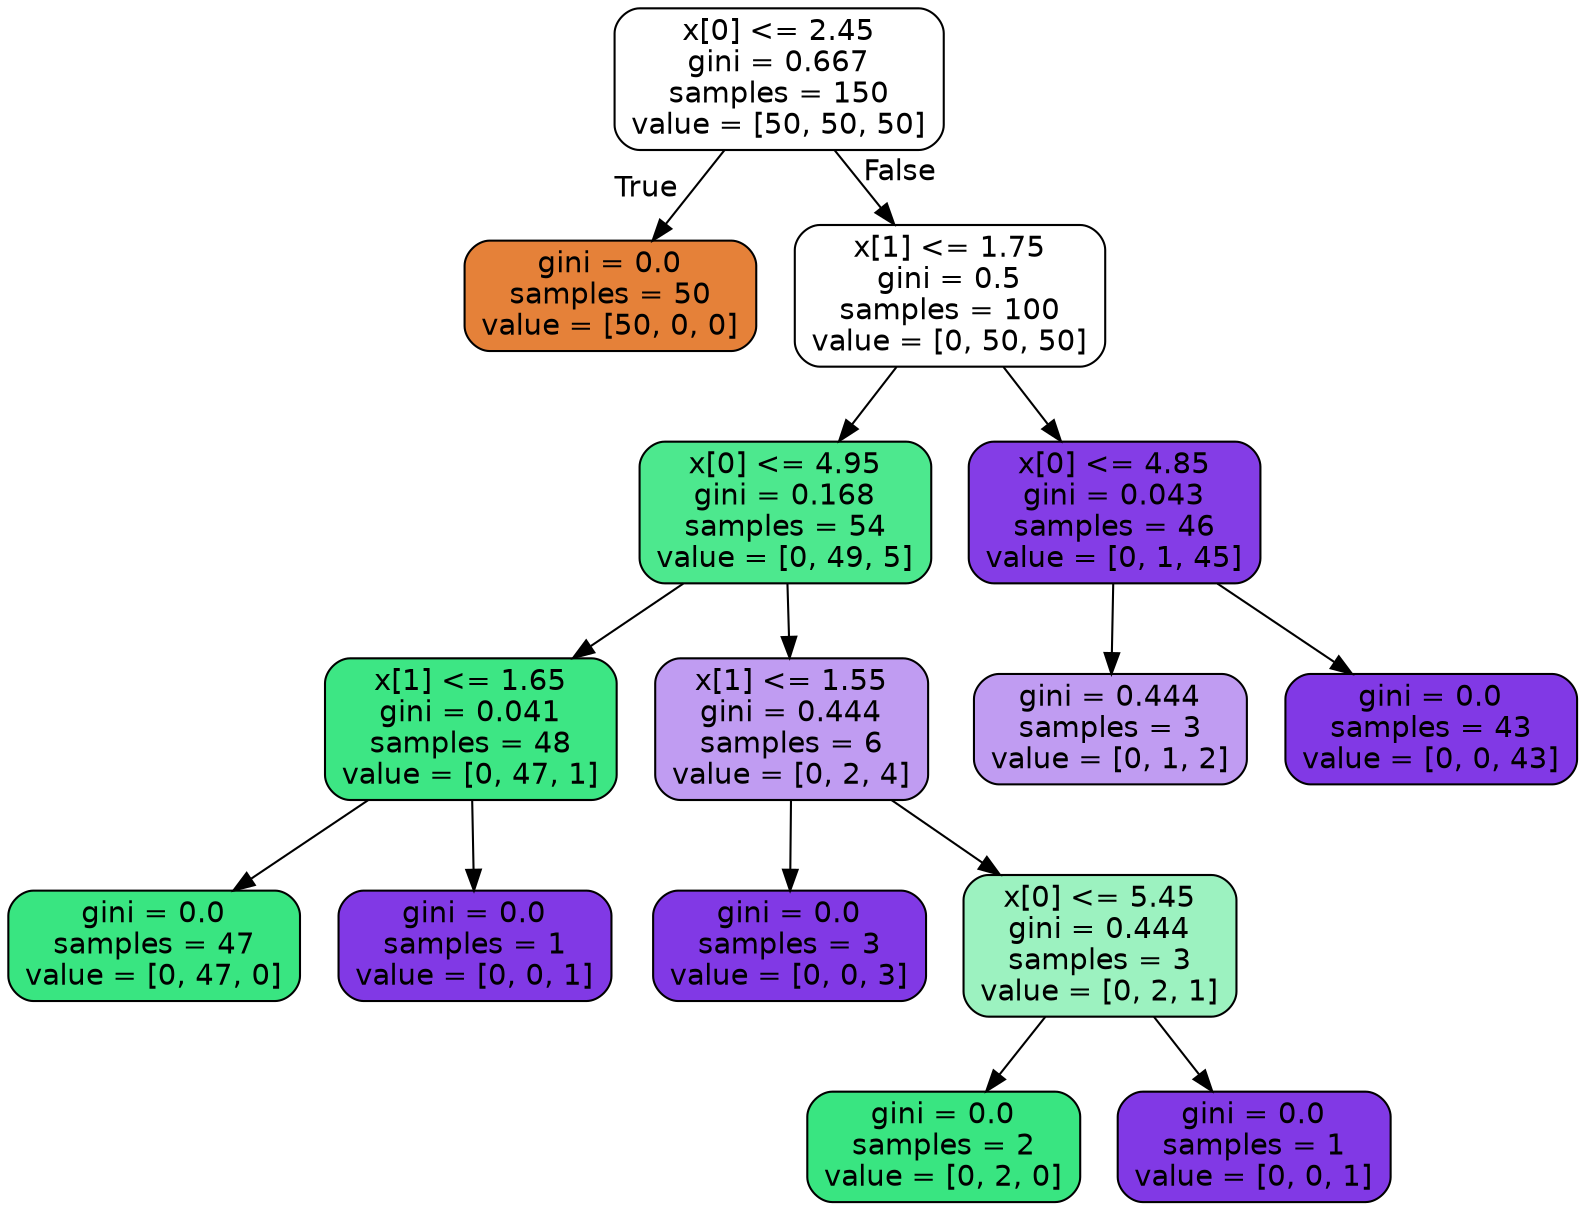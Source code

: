 digraph Tree {
node [shape=box, style="filled, rounded", color="black", fontname="helvetica"] ;
edge [fontname="helvetica"] ;
0 [label="x[0] <= 2.45\ngini = 0.667\nsamples = 150\nvalue = [50, 50, 50]", fillcolor="#ffffff"] ;
1 [label="gini = 0.0\nsamples = 50\nvalue = [50, 0, 0]", fillcolor="#e58139"] ;
0 -> 1 [labeldistance=2.5, labelangle=45, headlabel="True"] ;
2 [label="x[1] <= 1.75\ngini = 0.5\nsamples = 100\nvalue = [0, 50, 50]", fillcolor="#ffffff"] ;
0 -> 2 [labeldistance=2.5, labelangle=-45, headlabel="False"] ;
3 [label="x[0] <= 4.95\ngini = 0.168\nsamples = 54\nvalue = [0, 49, 5]", fillcolor="#4de88e"] ;
2 -> 3 ;
4 [label="x[1] <= 1.65\ngini = 0.041\nsamples = 48\nvalue = [0, 47, 1]", fillcolor="#3de684"] ;
3 -> 4 ;
5 [label="gini = 0.0\nsamples = 47\nvalue = [0, 47, 0]", fillcolor="#39e581"] ;
4 -> 5 ;
6 [label="gini = 0.0\nsamples = 1\nvalue = [0, 0, 1]", fillcolor="#8139e5"] ;
4 -> 6 ;
7 [label="x[1] <= 1.55\ngini = 0.444\nsamples = 6\nvalue = [0, 2, 4]", fillcolor="#c09cf2"] ;
3 -> 7 ;
8 [label="gini = 0.0\nsamples = 3\nvalue = [0, 0, 3]", fillcolor="#8139e5"] ;
7 -> 8 ;
9 [label="x[0] <= 5.45\ngini = 0.444\nsamples = 3\nvalue = [0, 2, 1]", fillcolor="#9cf2c0"] ;
7 -> 9 ;
10 [label="gini = 0.0\nsamples = 2\nvalue = [0, 2, 0]", fillcolor="#39e581"] ;
9 -> 10 ;
11 [label="gini = 0.0\nsamples = 1\nvalue = [0, 0, 1]", fillcolor="#8139e5"] ;
9 -> 11 ;
12 [label="x[0] <= 4.85\ngini = 0.043\nsamples = 46\nvalue = [0, 1, 45]", fillcolor="#843de6"] ;
2 -> 12 ;
13 [label="gini = 0.444\nsamples = 3\nvalue = [0, 1, 2]", fillcolor="#c09cf2"] ;
12 -> 13 ;
14 [label="gini = 0.0\nsamples = 43\nvalue = [0, 0, 43]", fillcolor="#8139e5"] ;
12 -> 14 ;
}